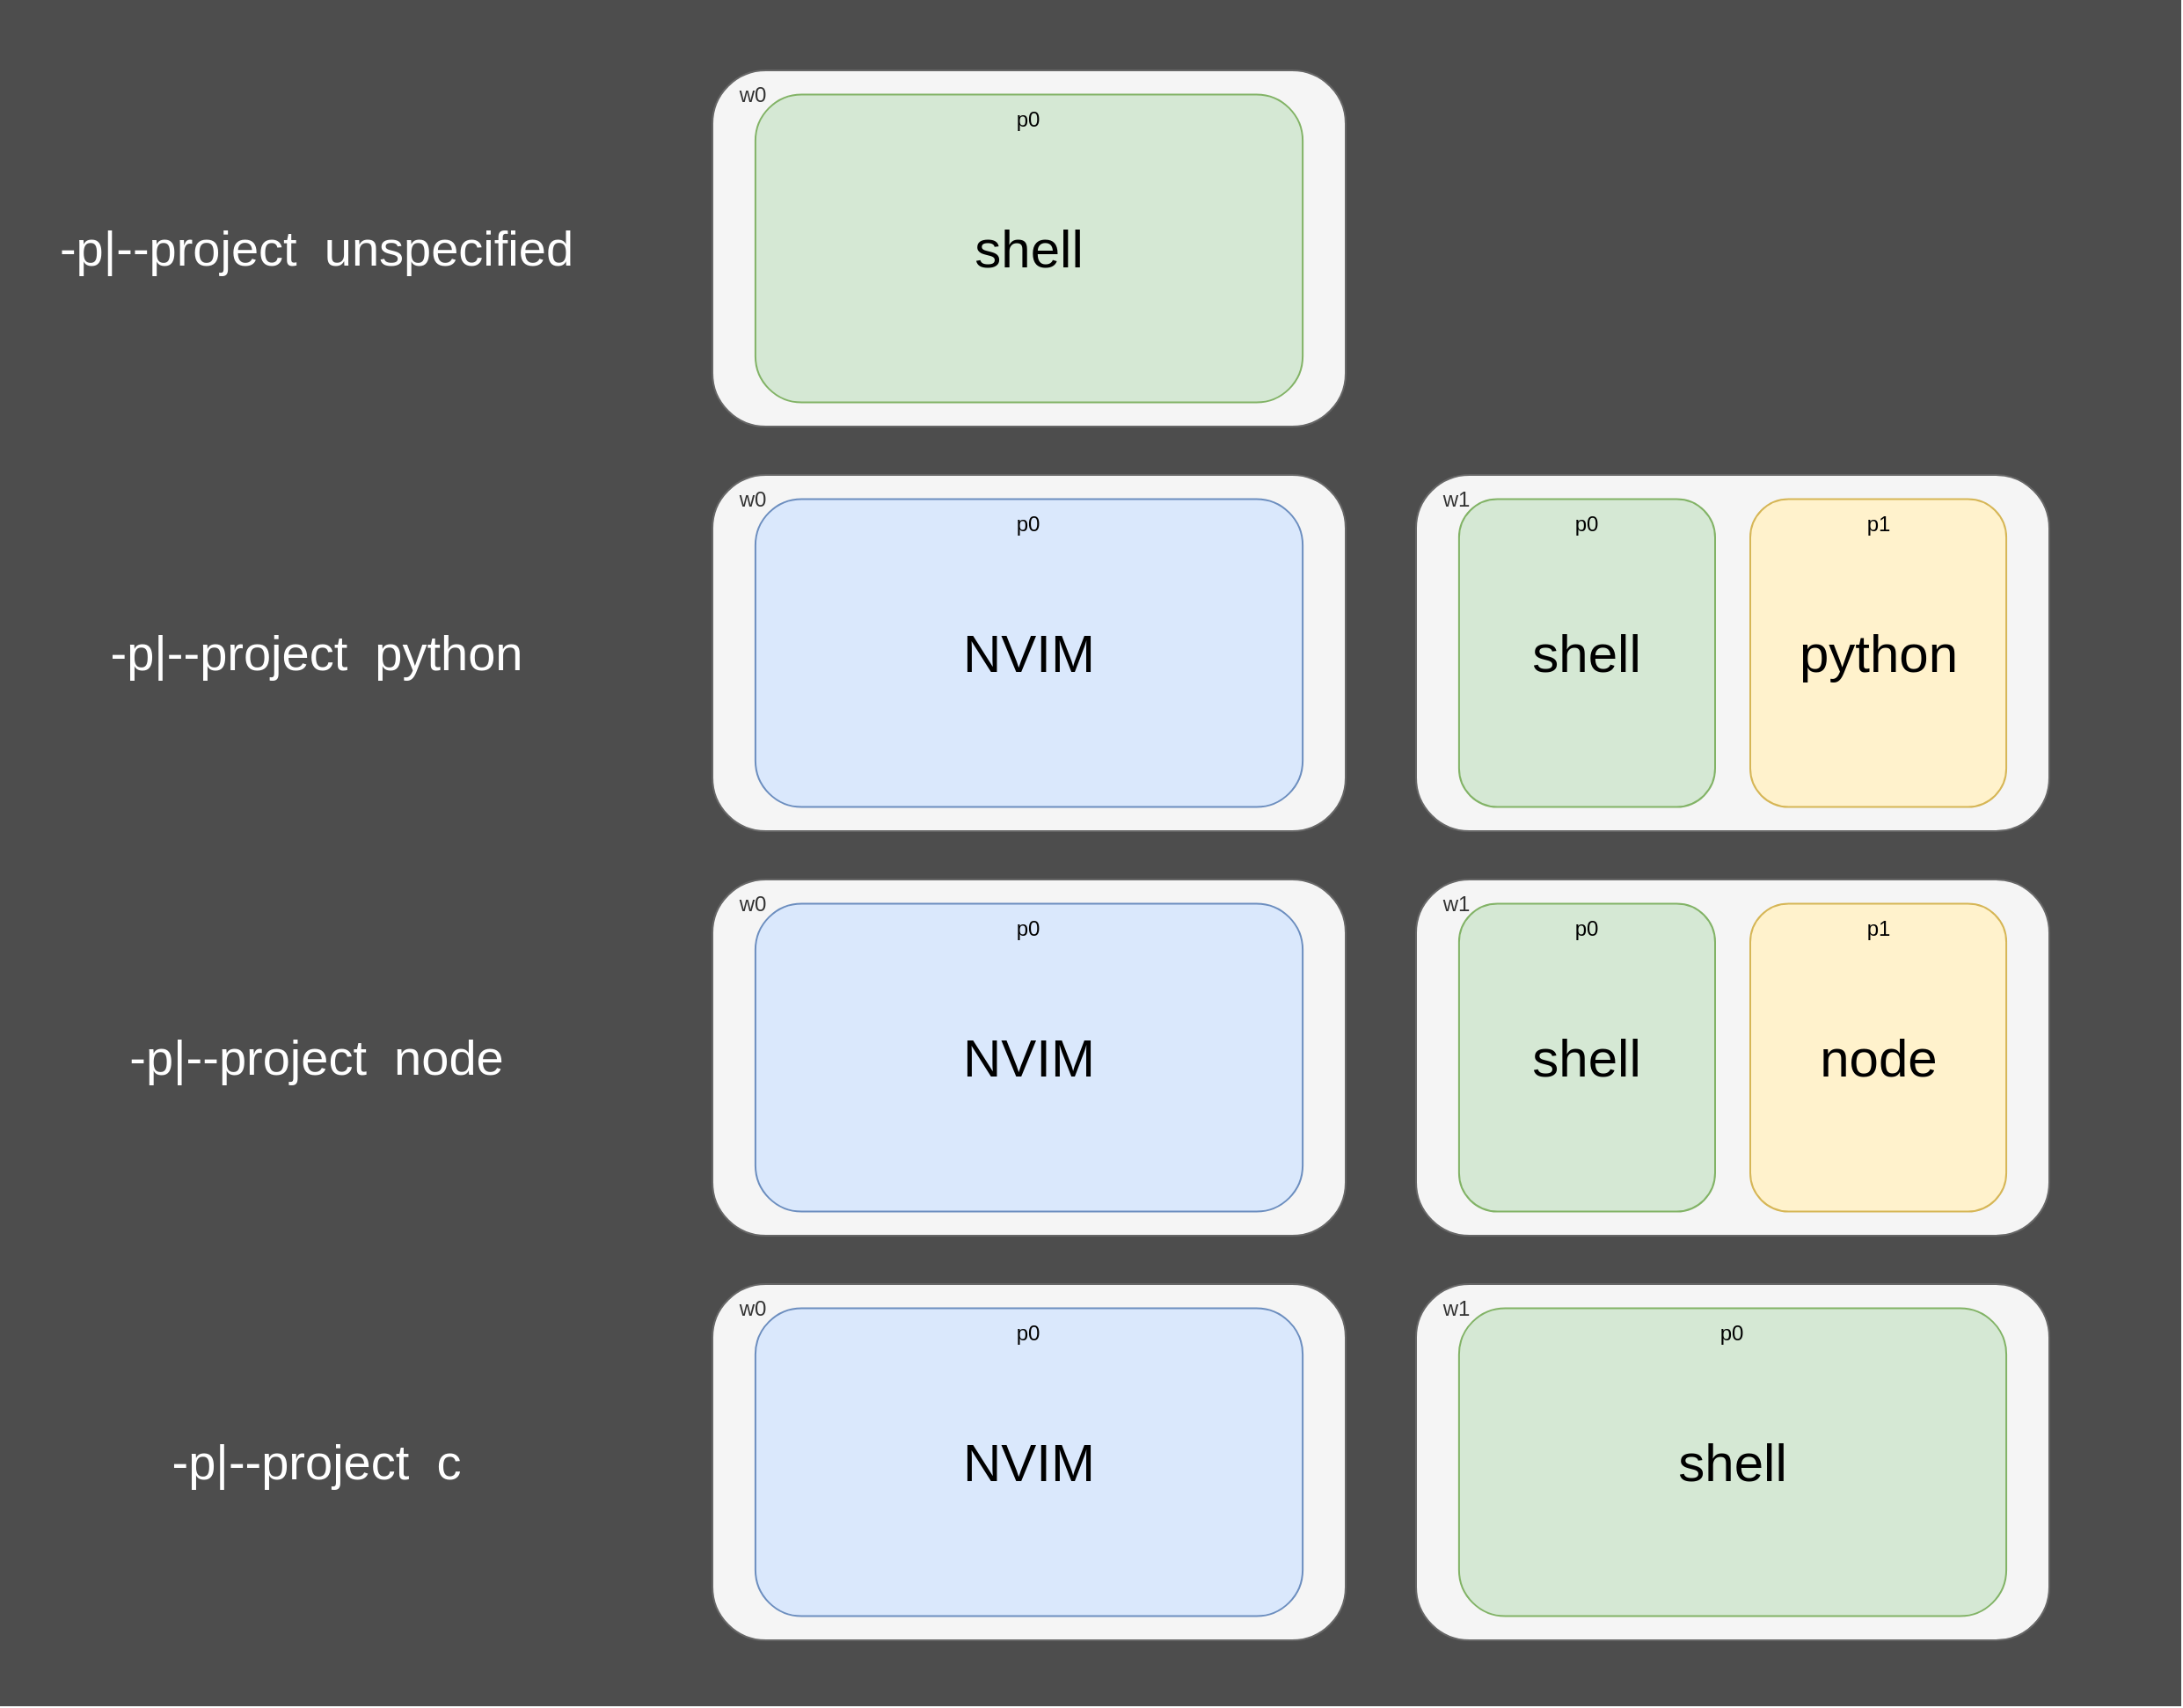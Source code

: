 <mxfile version="24.3.1" type="device">
  <diagram name="Page-1" id="6ceEOeoJthh9Rvky_Kg9">
    <mxGraphModel dx="2799" dy="2196" grid="1" gridSize="10" guides="1" tooltips="1" connect="1" arrows="1" fold="1" page="1" pageScale="1" pageWidth="850" pageHeight="1100" math="0" shadow="0">
      <root>
        <mxCell id="0" />
        <mxCell id="1" parent="0" />
        <mxCell id="A4o1duHgIYksQq9twiWh-35" value="" style="rounded=0;whiteSpace=wrap;html=1;strokeColor=none;fillColor=#4D4D4D;" vertex="1" parent="1">
          <mxGeometry x="-360" y="-120" width="1240" height="970" as="geometry" />
        </mxCell>
        <mxCell id="A4o1duHgIYksQq9twiWh-2" value="&amp;nbsp; &amp;nbsp; w0" style="rounded=1;whiteSpace=wrap;html=1;verticalAlign=top;align=left;fillColor=#f5f5f5;fontColor=#333333;strokeColor=#666666;" vertex="1" parent="1">
          <mxGeometry x="45" y="150" width="360" height="202.5" as="geometry" />
        </mxCell>
        <mxCell id="A4o1duHgIYksQq9twiWh-3" value="p0" style="rounded=1;whiteSpace=wrap;html=1;verticalAlign=top;align=center;fillColor=#dae8fc;strokeColor=#6c8ebf;" vertex="1" parent="1">
          <mxGeometry x="69.45" y="163.75" width="311.11" height="175" as="geometry" />
        </mxCell>
        <mxCell id="A4o1duHgIYksQq9twiWh-4" value="NVIM" style="text;html=1;align=center;verticalAlign=middle;whiteSpace=wrap;rounded=0;fontSize=30;" vertex="1" parent="1">
          <mxGeometry x="195" y="236.25" width="60" height="30" as="geometry" />
        </mxCell>
        <mxCell id="A4o1duHgIYksQq9twiWh-5" value="&amp;nbsp; &amp;nbsp; w1" style="rounded=1;whiteSpace=wrap;html=1;verticalAlign=top;align=left;fillColor=#f5f5f5;fontColor=#333333;strokeColor=#666666;" vertex="1" parent="1">
          <mxGeometry x="445" y="150" width="360" height="202.5" as="geometry" />
        </mxCell>
        <mxCell id="A4o1duHgIYksQq9twiWh-6" value="p0" style="rounded=1;whiteSpace=wrap;html=1;verticalAlign=top;align=center;fillColor=#d5e8d4;strokeColor=#82b366;" vertex="1" parent="1">
          <mxGeometry x="469.45" y="163.75" width="145.55" height="175" as="geometry" />
        </mxCell>
        <mxCell id="A4o1duHgIYksQq9twiWh-7" value="shell" style="text;html=1;align=center;verticalAlign=middle;whiteSpace=wrap;rounded=0;fontSize=30;" vertex="1" parent="1">
          <mxGeometry x="512.23" y="236.25" width="60" height="30" as="geometry" />
        </mxCell>
        <mxCell id="A4o1duHgIYksQq9twiWh-8" value="p1" style="rounded=1;whiteSpace=wrap;html=1;verticalAlign=top;align=center;fillColor=#fff2cc;strokeColor=#d6b656;" vertex="1" parent="1">
          <mxGeometry x="635" y="163.75" width="145.55" height="175" as="geometry" />
        </mxCell>
        <mxCell id="A4o1duHgIYksQq9twiWh-9" value="python" style="text;html=1;align=center;verticalAlign=middle;whiteSpace=wrap;rounded=0;fontSize=30;" vertex="1" parent="1">
          <mxGeometry x="677.78" y="236.25" width="60" height="30" as="geometry" />
        </mxCell>
        <mxCell id="A4o1duHgIYksQq9twiWh-10" value="&amp;nbsp; &amp;nbsp; w0" style="rounded=1;whiteSpace=wrap;html=1;verticalAlign=top;align=left;fillColor=#f5f5f5;fontColor=#333333;strokeColor=#666666;" vertex="1" parent="1">
          <mxGeometry x="45" y="-80" width="360" height="202.5" as="geometry" />
        </mxCell>
        <mxCell id="A4o1duHgIYksQq9twiWh-11" value="p0" style="rounded=1;whiteSpace=wrap;html=1;verticalAlign=top;align=center;fillColor=#d5e8d4;strokeColor=#82b366;" vertex="1" parent="1">
          <mxGeometry x="69.45" y="-66.25" width="311.11" height="175" as="geometry" />
        </mxCell>
        <mxCell id="A4o1duHgIYksQq9twiWh-12" value="shell" style="text;html=1;align=center;verticalAlign=middle;whiteSpace=wrap;rounded=0;fontSize=30;" vertex="1" parent="1">
          <mxGeometry x="195" y="6.25" width="60" height="30" as="geometry" />
        </mxCell>
        <mxCell id="A4o1duHgIYksQq9twiWh-13" value="&amp;nbsp; &amp;nbsp; w0" style="rounded=1;whiteSpace=wrap;html=1;verticalAlign=top;align=left;fillColor=#f5f5f5;fontColor=#333333;strokeColor=#666666;" vertex="1" parent="1">
          <mxGeometry x="45" y="380" width="360" height="202.5" as="geometry" />
        </mxCell>
        <mxCell id="A4o1duHgIYksQq9twiWh-14" value="p0" style="rounded=1;whiteSpace=wrap;html=1;verticalAlign=top;align=center;fillColor=#dae8fc;strokeColor=#6c8ebf;" vertex="1" parent="1">
          <mxGeometry x="69.45" y="393.75" width="311.11" height="175" as="geometry" />
        </mxCell>
        <mxCell id="A4o1duHgIYksQq9twiWh-15" value="NVIM" style="text;html=1;align=center;verticalAlign=middle;whiteSpace=wrap;rounded=0;fontSize=30;" vertex="1" parent="1">
          <mxGeometry x="195" y="466.25" width="60" height="30" as="geometry" />
        </mxCell>
        <mxCell id="A4o1duHgIYksQq9twiWh-16" value="&amp;nbsp; &amp;nbsp; w1" style="rounded=1;whiteSpace=wrap;html=1;verticalAlign=top;align=left;fillColor=#f5f5f5;fontColor=#333333;strokeColor=#666666;" vertex="1" parent="1">
          <mxGeometry x="445" y="380" width="360" height="202.5" as="geometry" />
        </mxCell>
        <mxCell id="A4o1duHgIYksQq9twiWh-17" value="p0" style="rounded=1;whiteSpace=wrap;html=1;verticalAlign=top;align=center;fillColor=#d5e8d4;strokeColor=#82b366;" vertex="1" parent="1">
          <mxGeometry x="469.45" y="393.75" width="145.55" height="175" as="geometry" />
        </mxCell>
        <mxCell id="A4o1duHgIYksQq9twiWh-18" value="shell" style="text;html=1;align=center;verticalAlign=middle;whiteSpace=wrap;rounded=0;fontSize=30;" vertex="1" parent="1">
          <mxGeometry x="512.23" y="466.25" width="60" height="30" as="geometry" />
        </mxCell>
        <mxCell id="A4o1duHgIYksQq9twiWh-19" value="p1" style="rounded=1;whiteSpace=wrap;html=1;verticalAlign=top;align=center;fillColor=#fff2cc;strokeColor=#d6b656;" vertex="1" parent="1">
          <mxGeometry x="635" y="393.75" width="145.55" height="175" as="geometry" />
        </mxCell>
        <mxCell id="A4o1duHgIYksQq9twiWh-20" value="node" style="text;html=1;align=center;verticalAlign=middle;whiteSpace=wrap;rounded=0;fontSize=30;" vertex="1" parent="1">
          <mxGeometry x="677.78" y="466.25" width="60" height="30" as="geometry" />
        </mxCell>
        <mxCell id="A4o1duHgIYksQq9twiWh-21" value="&amp;nbsp; &amp;nbsp; w0" style="rounded=1;whiteSpace=wrap;html=1;verticalAlign=top;align=left;fillColor=#f5f5f5;fontColor=#333333;strokeColor=#666666;" vertex="1" parent="1">
          <mxGeometry x="45" y="610" width="360" height="202.5" as="geometry" />
        </mxCell>
        <mxCell id="A4o1duHgIYksQq9twiWh-22" value="p0" style="rounded=1;whiteSpace=wrap;html=1;verticalAlign=top;align=center;fillColor=#dae8fc;strokeColor=#6c8ebf;" vertex="1" parent="1">
          <mxGeometry x="69.45" y="623.75" width="311.11" height="175" as="geometry" />
        </mxCell>
        <mxCell id="A4o1duHgIYksQq9twiWh-23" value="NVIM" style="text;html=1;align=center;verticalAlign=middle;whiteSpace=wrap;rounded=0;fontSize=30;" vertex="1" parent="1">
          <mxGeometry x="195" y="696.25" width="60" height="30" as="geometry" />
        </mxCell>
        <mxCell id="A4o1duHgIYksQq9twiWh-24" value="&amp;nbsp; &amp;nbsp; w1" style="rounded=1;whiteSpace=wrap;html=1;verticalAlign=top;align=left;fillColor=#f5f5f5;fontColor=#333333;strokeColor=#666666;" vertex="1" parent="1">
          <mxGeometry x="445" y="610" width="360" height="202.5" as="geometry" />
        </mxCell>
        <mxCell id="A4o1duHgIYksQq9twiWh-29" value="p0" style="rounded=1;whiteSpace=wrap;html=1;verticalAlign=top;align=center;fillColor=#d5e8d4;strokeColor=#82b366;" vertex="1" parent="1">
          <mxGeometry x="469.44" y="623.75" width="311.11" height="175" as="geometry" />
        </mxCell>
        <mxCell id="A4o1duHgIYksQq9twiWh-30" value="shell" style="text;html=1;align=center;verticalAlign=middle;whiteSpace=wrap;rounded=0;fontSize=30;" vertex="1" parent="1">
          <mxGeometry x="595" y="696.25" width="60" height="30" as="geometry" />
        </mxCell>
        <mxCell id="A4o1duHgIYksQq9twiWh-31" value="-p|--project&amp;nbsp; unspecified" style="text;html=1;align=center;verticalAlign=middle;whiteSpace=wrap;rounded=0;fontSize=28;fontColor=#FFFFFF;" vertex="1" parent="1">
          <mxGeometry x="-330" y="-5.62" width="300" height="53.75" as="geometry" />
        </mxCell>
        <mxCell id="A4o1duHgIYksQq9twiWh-32" value="-p|--project&amp;nbsp; python" style="text;html=1;align=center;verticalAlign=middle;whiteSpace=wrap;rounded=0;fontSize=28;fontColor=#FFFFFF;" vertex="1" parent="1">
          <mxGeometry x="-330" y="224.37" width="300" height="53.75" as="geometry" />
        </mxCell>
        <mxCell id="A4o1duHgIYksQq9twiWh-33" value="-p|--project&amp;nbsp; node" style="text;html=1;align=center;verticalAlign=middle;whiteSpace=wrap;rounded=0;fontSize=28;fontColor=#FFFFFF;" vertex="1" parent="1">
          <mxGeometry x="-330" y="454.37" width="300" height="53.75" as="geometry" />
        </mxCell>
        <mxCell id="A4o1duHgIYksQq9twiWh-34" value="-p|--project&amp;nbsp; c" style="text;html=1;align=center;verticalAlign=middle;whiteSpace=wrap;rounded=0;fontSize=28;fontColor=#FFFFFF;" vertex="1" parent="1">
          <mxGeometry x="-330" y="684.37" width="300" height="53.75" as="geometry" />
        </mxCell>
      </root>
    </mxGraphModel>
  </diagram>
</mxfile>
